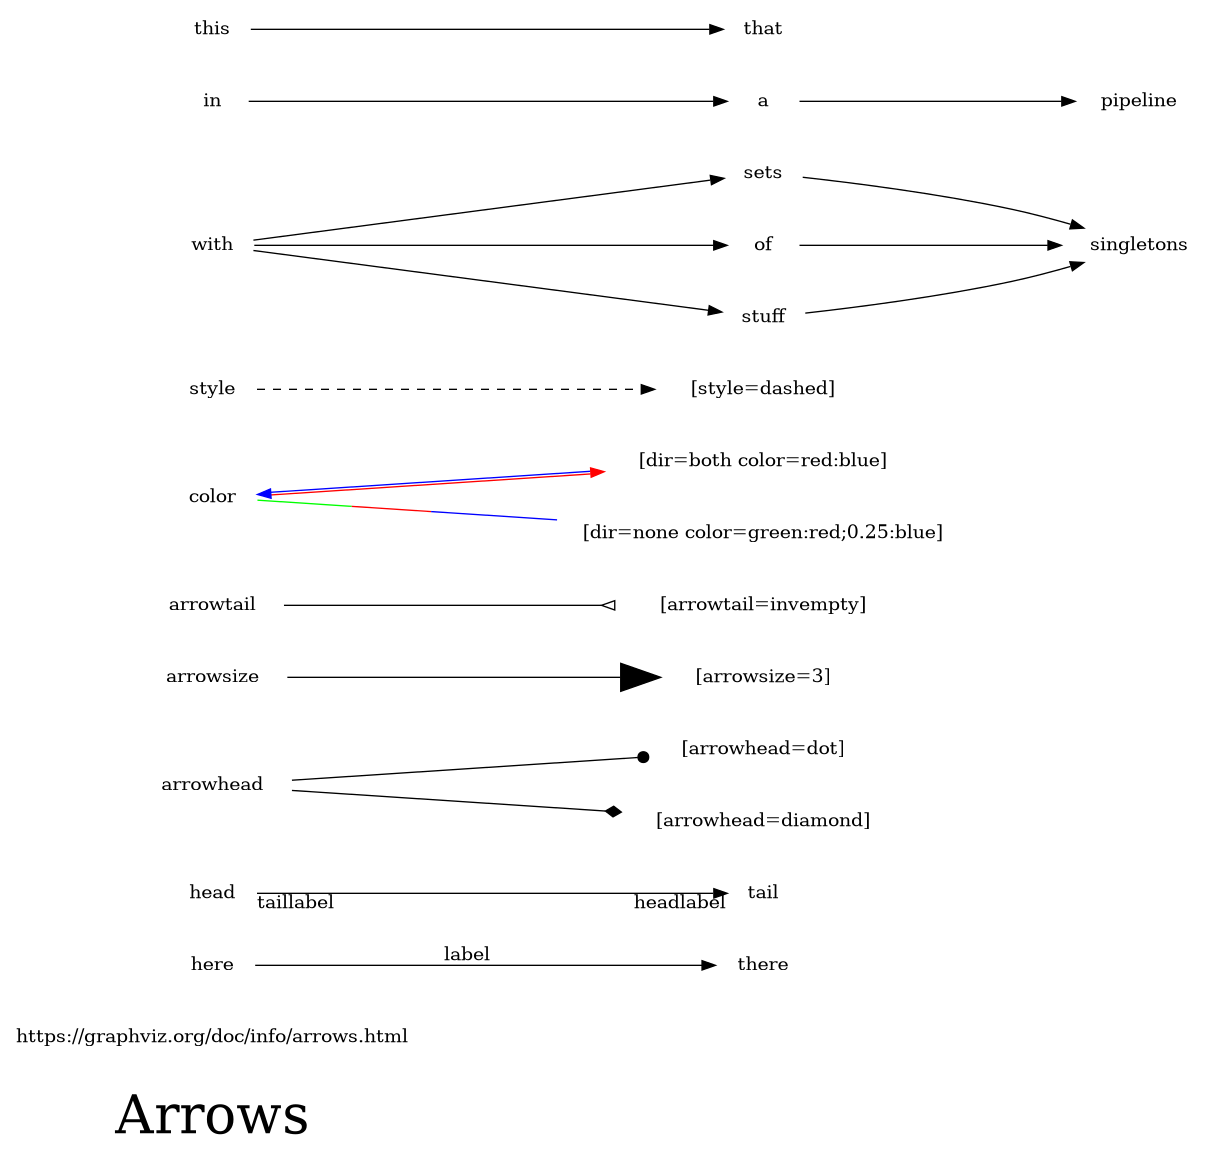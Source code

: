 @startuml
digraph G {
     bgcolor="transparent"
     node[style=filled color=white]
     

"Arrows"[shape=none fontsize=40]

rankdir=LR

title[label="https://graphviz.org/doc/info/arrows.html" URL="https://graphviz.org/doc/info/arrows.html" shape=none]

here -> there [label=label]
head -> tail [taillabel=taillabel headlabel=headlabel]

arrowhead -> "[arrowhead=dot]" [arrowhead=dot]
arrowhead -> "[arrowhead=diamond]" [arrowhead=diamond]
arrowsize -> "[arrowsize=3]" [arrowsize=3]
arrowtail-> "[arrowtail=invempty]" [arrowhead="invempty"]
color -> "[dir=both color=red:blue]" [dir=both color="red:blue"]
style -> "[style=dashed]" [style=dashed]
color -> "[dir=none color=green:red;0.25:blue]" [dir=none color="green:red;0.25:blue"]

with -> {sets, of, stuff} -> {singletons}
in -> a -> pipeline
this -> that

}

@enduml
